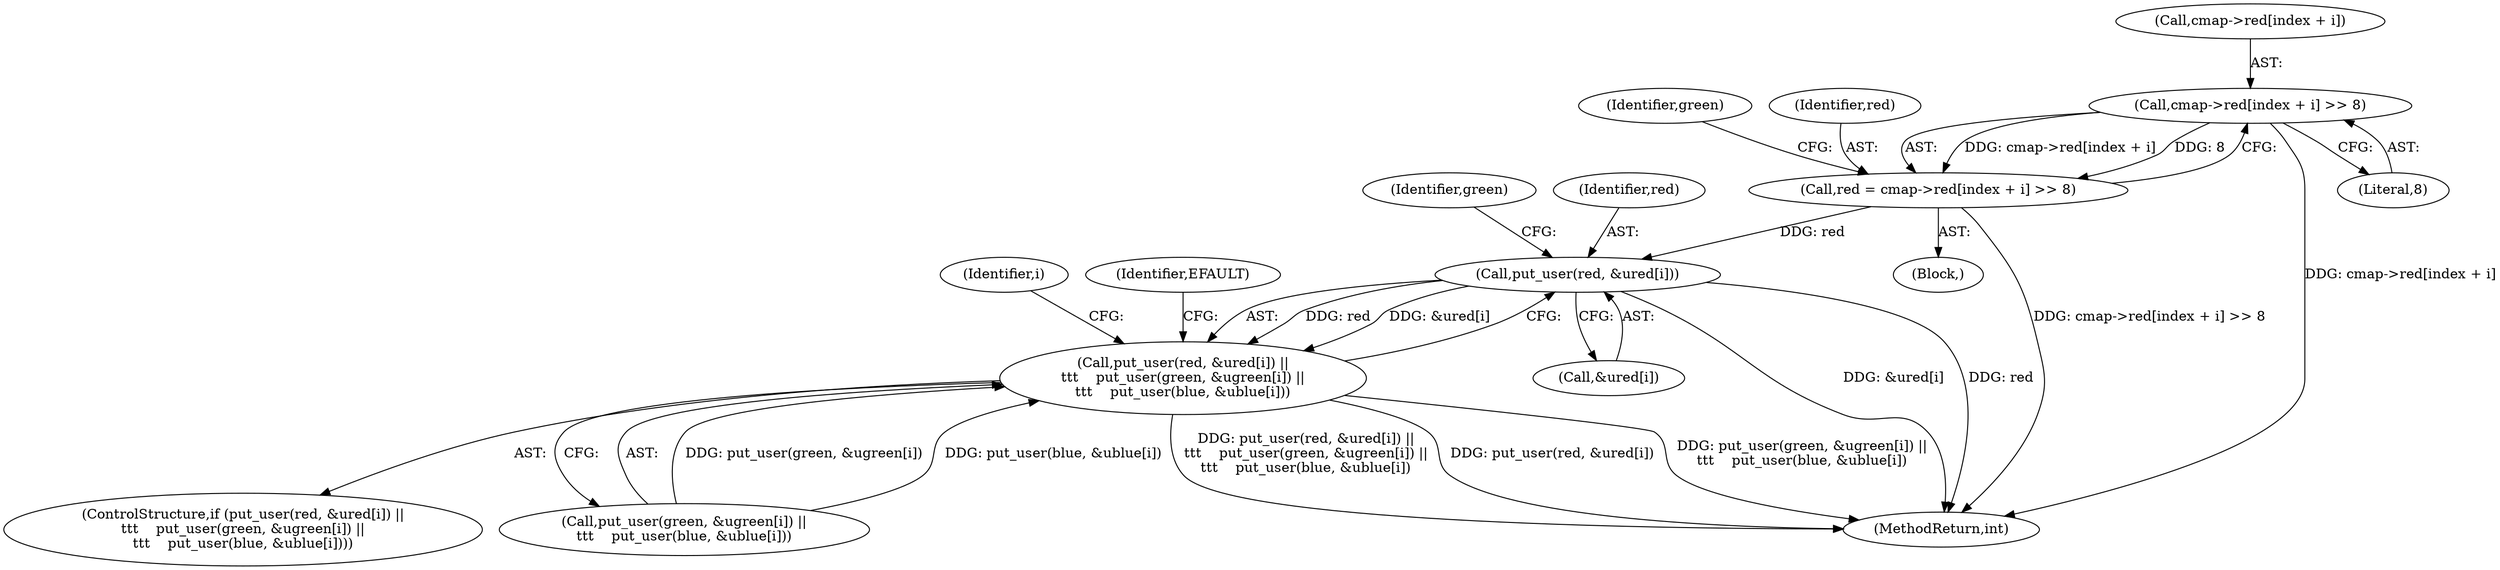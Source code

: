 digraph "0_linux_250c6c49e3b68756b14983c076183568636e2bde@array" {
"1000415" [label="(Call,cmap->red[index + i] >> 8)"];
"1000413" [label="(Call,red = cmap->red[index + i] >> 8)"];
"1000448" [label="(Call,put_user(red, &ured[i]))"];
"1000447" [label="(Call,put_user(red, &ured[i]) ||\n\t\t\t    put_user(green, &ugreen[i]) ||\n\t\t\t    put_user(blue, &ublue[i]))"];
"1000456" [label="(Identifier,green)"];
"1000416" [label="(Call,cmap->red[index + i])"];
"1000450" [label="(Call,&ured[i])"];
"1000411" [label="(Identifier,i)"];
"1000412" [label="(Block,)"];
"1000448" [label="(Call,put_user(red, &ured[i]))"];
"1000413" [label="(Call,red = cmap->red[index + i] >> 8)"];
"1000469" [label="(Identifier,EFAULT)"];
"1000447" [label="(Call,put_user(red, &ured[i]) ||\n\t\t\t    put_user(green, &ugreen[i]) ||\n\t\t\t    put_user(blue, &ublue[i]))"];
"1000476" [label="(MethodReturn,int)"];
"1000425" [label="(Identifier,green)"];
"1000449" [label="(Identifier,red)"];
"1000446" [label="(ControlStructure,if (put_user(red, &ured[i]) ||\n\t\t\t    put_user(green, &ugreen[i]) ||\n\t\t\t    put_user(blue, &ublue[i])))"];
"1000454" [label="(Call,put_user(green, &ugreen[i]) ||\n\t\t\t    put_user(blue, &ublue[i]))"];
"1000423" [label="(Literal,8)"];
"1000415" [label="(Call,cmap->red[index + i] >> 8)"];
"1000414" [label="(Identifier,red)"];
"1000415" -> "1000413"  [label="AST: "];
"1000415" -> "1000423"  [label="CFG: "];
"1000416" -> "1000415"  [label="AST: "];
"1000423" -> "1000415"  [label="AST: "];
"1000413" -> "1000415"  [label="CFG: "];
"1000415" -> "1000476"  [label="DDG: cmap->red[index + i]"];
"1000415" -> "1000413"  [label="DDG: cmap->red[index + i]"];
"1000415" -> "1000413"  [label="DDG: 8"];
"1000413" -> "1000412"  [label="AST: "];
"1000414" -> "1000413"  [label="AST: "];
"1000425" -> "1000413"  [label="CFG: "];
"1000413" -> "1000476"  [label="DDG: cmap->red[index + i] >> 8"];
"1000413" -> "1000448"  [label="DDG: red"];
"1000448" -> "1000447"  [label="AST: "];
"1000448" -> "1000450"  [label="CFG: "];
"1000449" -> "1000448"  [label="AST: "];
"1000450" -> "1000448"  [label="AST: "];
"1000456" -> "1000448"  [label="CFG: "];
"1000447" -> "1000448"  [label="CFG: "];
"1000448" -> "1000476"  [label="DDG: &ured[i]"];
"1000448" -> "1000476"  [label="DDG: red"];
"1000448" -> "1000447"  [label="DDG: red"];
"1000448" -> "1000447"  [label="DDG: &ured[i]"];
"1000447" -> "1000446"  [label="AST: "];
"1000447" -> "1000454"  [label="CFG: "];
"1000454" -> "1000447"  [label="AST: "];
"1000469" -> "1000447"  [label="CFG: "];
"1000411" -> "1000447"  [label="CFG: "];
"1000447" -> "1000476"  [label="DDG: put_user(red, &ured[i]) ||\n\t\t\t    put_user(green, &ugreen[i]) ||\n\t\t\t    put_user(blue, &ublue[i])"];
"1000447" -> "1000476"  [label="DDG: put_user(red, &ured[i])"];
"1000447" -> "1000476"  [label="DDG: put_user(green, &ugreen[i]) ||\n\t\t\t    put_user(blue, &ublue[i])"];
"1000454" -> "1000447"  [label="DDG: put_user(green, &ugreen[i])"];
"1000454" -> "1000447"  [label="DDG: put_user(blue, &ublue[i])"];
}
